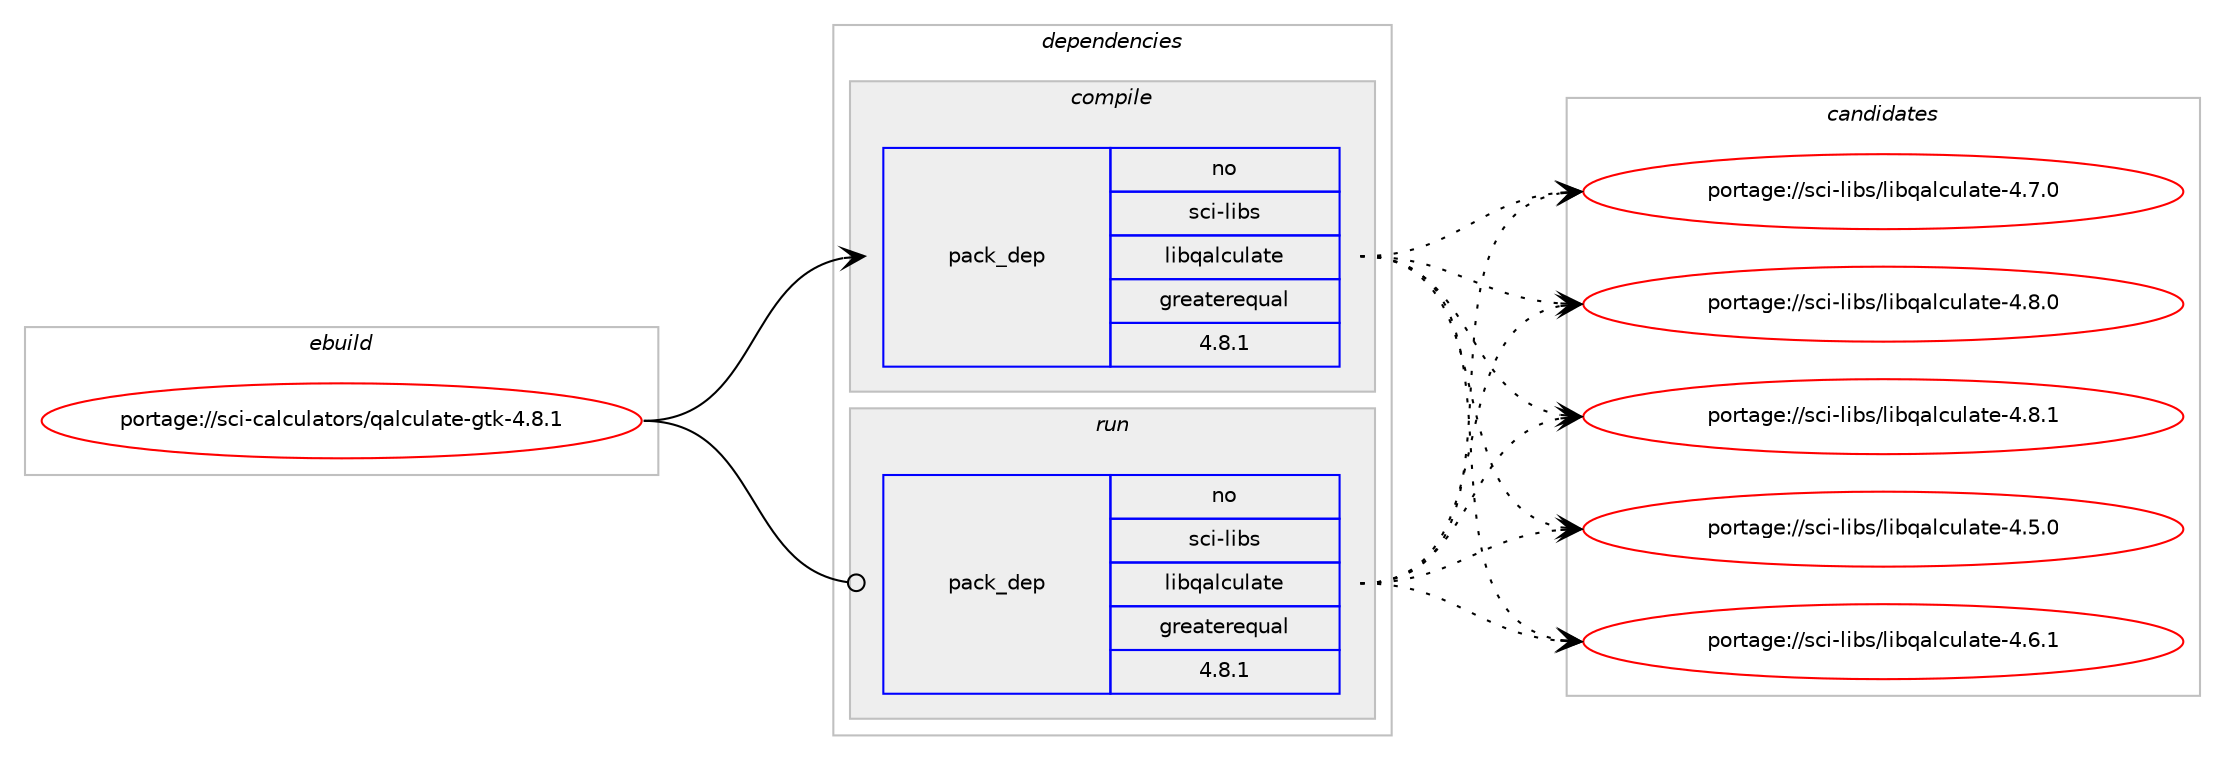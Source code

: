 digraph prolog {

# *************
# Graph options
# *************

newrank=true;
concentrate=true;
compound=true;
graph [rankdir=LR,fontname=Helvetica,fontsize=10,ranksep=1.5];#, ranksep=2.5, nodesep=0.2];
edge  [arrowhead=vee];
node  [fontname=Helvetica,fontsize=10];

# **********
# The ebuild
# **********

subgraph cluster_leftcol {
color=gray;
rank=same;
label=<<i>ebuild</i>>;
id [label="portage://sci-calculators/qalculate-gtk-4.8.1", color=red, width=4, href="../sci-calculators/qalculate-gtk-4.8.1.svg"];
}

# ****************
# The dependencies
# ****************

subgraph cluster_midcol {
color=gray;
label=<<i>dependencies</i>>;
subgraph cluster_compile {
fillcolor="#eeeeee";
style=filled;
label=<<i>compile</i>>;
# *** BEGIN UNKNOWN DEPENDENCY TYPE (TODO) ***
# id -> package_dependency(portage://sci-calculators/qalculate-gtk-4.8.1,install,no,dev-libs,glib,none,[,,],[slot(2)],[])
# *** END UNKNOWN DEPENDENCY TYPE (TODO) ***

subgraph pack3128 {
dependency10740 [label=<<TABLE BORDER="0" CELLBORDER="1" CELLSPACING="0" CELLPADDING="4" WIDTH="220"><TR><TD ROWSPAN="6" CELLPADDING="30">pack_dep</TD></TR><TR><TD WIDTH="110">no</TD></TR><TR><TD>sci-libs</TD></TR><TR><TD>libqalculate</TD></TR><TR><TD>greaterequal</TD></TR><TR><TD>4.8.1</TD></TR></TABLE>>, shape=none, color=blue];
}
id:e -> dependency10740:w [weight=20,style="solid",arrowhead="vee"];
# *** BEGIN UNKNOWN DEPENDENCY TYPE (TODO) ***
# id -> package_dependency(portage://sci-calculators/qalculate-gtk-4.8.1,install,no,x11-libs,cairo,none,[,,],[],[])
# *** END UNKNOWN DEPENDENCY TYPE (TODO) ***

# *** BEGIN UNKNOWN DEPENDENCY TYPE (TODO) ***
# id -> package_dependency(portage://sci-calculators/qalculate-gtk-4.8.1,install,no,x11-libs,gdk-pixbuf,none,[,,],[],[])
# *** END UNKNOWN DEPENDENCY TYPE (TODO) ***

# *** BEGIN UNKNOWN DEPENDENCY TYPE (TODO) ***
# id -> package_dependency(portage://sci-calculators/qalculate-gtk-4.8.1,install,no,x11-libs,gtk+,none,[,,],[slot(3)],[])
# *** END UNKNOWN DEPENDENCY TYPE (TODO) ***

# *** BEGIN UNKNOWN DEPENDENCY TYPE (TODO) ***
# id -> package_dependency(portage://sci-calculators/qalculate-gtk-4.8.1,install,no,x11-libs,pango,none,[,,],[],[])
# *** END UNKNOWN DEPENDENCY TYPE (TODO) ***

}
subgraph cluster_compileandrun {
fillcolor="#eeeeee";
style=filled;
label=<<i>compile and run</i>>;
}
subgraph cluster_run {
fillcolor="#eeeeee";
style=filled;
label=<<i>run</i>>;
# *** BEGIN UNKNOWN DEPENDENCY TYPE (TODO) ***
# id -> package_dependency(portage://sci-calculators/qalculate-gtk-4.8.1,run,no,dev-libs,glib,none,[,,],[slot(2)],[])
# *** END UNKNOWN DEPENDENCY TYPE (TODO) ***

subgraph pack3129 {
dependency10741 [label=<<TABLE BORDER="0" CELLBORDER="1" CELLSPACING="0" CELLPADDING="4" WIDTH="220"><TR><TD ROWSPAN="6" CELLPADDING="30">pack_dep</TD></TR><TR><TD WIDTH="110">no</TD></TR><TR><TD>sci-libs</TD></TR><TR><TD>libqalculate</TD></TR><TR><TD>greaterequal</TD></TR><TR><TD>4.8.1</TD></TR></TABLE>>, shape=none, color=blue];
}
id:e -> dependency10741:w [weight=20,style="solid",arrowhead="odot"];
# *** BEGIN UNKNOWN DEPENDENCY TYPE (TODO) ***
# id -> package_dependency(portage://sci-calculators/qalculate-gtk-4.8.1,run,no,x11-libs,cairo,none,[,,],[],[])
# *** END UNKNOWN DEPENDENCY TYPE (TODO) ***

# *** BEGIN UNKNOWN DEPENDENCY TYPE (TODO) ***
# id -> package_dependency(portage://sci-calculators/qalculate-gtk-4.8.1,run,no,x11-libs,gdk-pixbuf,none,[,,],[],[])
# *** END UNKNOWN DEPENDENCY TYPE (TODO) ***

# *** BEGIN UNKNOWN DEPENDENCY TYPE (TODO) ***
# id -> package_dependency(portage://sci-calculators/qalculate-gtk-4.8.1,run,no,x11-libs,gtk+,none,[,,],[slot(3)],[])
# *** END UNKNOWN DEPENDENCY TYPE (TODO) ***

# *** BEGIN UNKNOWN DEPENDENCY TYPE (TODO) ***
# id -> package_dependency(portage://sci-calculators/qalculate-gtk-4.8.1,run,no,x11-libs,pango,none,[,,],[],[])
# *** END UNKNOWN DEPENDENCY TYPE (TODO) ***

}
}

# **************
# The candidates
# **************

subgraph cluster_choices {
rank=same;
color=gray;
label=<<i>candidates</i>>;

subgraph choice3128 {
color=black;
nodesep=1;
choice1159910545108105981154710810598113971089911710897116101455246534648 [label="portage://sci-libs/libqalculate-4.5.0", color=red, width=4,href="../sci-libs/libqalculate-4.5.0.svg"];
choice1159910545108105981154710810598113971089911710897116101455246544649 [label="portage://sci-libs/libqalculate-4.6.1", color=red, width=4,href="../sci-libs/libqalculate-4.6.1.svg"];
choice1159910545108105981154710810598113971089911710897116101455246554648 [label="portage://sci-libs/libqalculate-4.7.0", color=red, width=4,href="../sci-libs/libqalculate-4.7.0.svg"];
choice1159910545108105981154710810598113971089911710897116101455246564648 [label="portage://sci-libs/libqalculate-4.8.0", color=red, width=4,href="../sci-libs/libqalculate-4.8.0.svg"];
choice1159910545108105981154710810598113971089911710897116101455246564649 [label="portage://sci-libs/libqalculate-4.8.1", color=red, width=4,href="../sci-libs/libqalculate-4.8.1.svg"];
dependency10740:e -> choice1159910545108105981154710810598113971089911710897116101455246534648:w [style=dotted,weight="100"];
dependency10740:e -> choice1159910545108105981154710810598113971089911710897116101455246544649:w [style=dotted,weight="100"];
dependency10740:e -> choice1159910545108105981154710810598113971089911710897116101455246554648:w [style=dotted,weight="100"];
dependency10740:e -> choice1159910545108105981154710810598113971089911710897116101455246564648:w [style=dotted,weight="100"];
dependency10740:e -> choice1159910545108105981154710810598113971089911710897116101455246564649:w [style=dotted,weight="100"];
}
subgraph choice3129 {
color=black;
nodesep=1;
choice1159910545108105981154710810598113971089911710897116101455246534648 [label="portage://sci-libs/libqalculate-4.5.0", color=red, width=4,href="../sci-libs/libqalculate-4.5.0.svg"];
choice1159910545108105981154710810598113971089911710897116101455246544649 [label="portage://sci-libs/libqalculate-4.6.1", color=red, width=4,href="../sci-libs/libqalculate-4.6.1.svg"];
choice1159910545108105981154710810598113971089911710897116101455246554648 [label="portage://sci-libs/libqalculate-4.7.0", color=red, width=4,href="../sci-libs/libqalculate-4.7.0.svg"];
choice1159910545108105981154710810598113971089911710897116101455246564648 [label="portage://sci-libs/libqalculate-4.8.0", color=red, width=4,href="../sci-libs/libqalculate-4.8.0.svg"];
choice1159910545108105981154710810598113971089911710897116101455246564649 [label="portage://sci-libs/libqalculate-4.8.1", color=red, width=4,href="../sci-libs/libqalculate-4.8.1.svg"];
dependency10741:e -> choice1159910545108105981154710810598113971089911710897116101455246534648:w [style=dotted,weight="100"];
dependency10741:e -> choice1159910545108105981154710810598113971089911710897116101455246544649:w [style=dotted,weight="100"];
dependency10741:e -> choice1159910545108105981154710810598113971089911710897116101455246554648:w [style=dotted,weight="100"];
dependency10741:e -> choice1159910545108105981154710810598113971089911710897116101455246564648:w [style=dotted,weight="100"];
dependency10741:e -> choice1159910545108105981154710810598113971089911710897116101455246564649:w [style=dotted,weight="100"];
}
}

}
